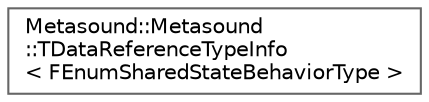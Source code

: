 digraph "Graphical Class Hierarchy"
{
 // INTERACTIVE_SVG=YES
 // LATEX_PDF_SIZE
  bgcolor="transparent";
  edge [fontname=Helvetica,fontsize=10,labelfontname=Helvetica,labelfontsize=10];
  node [fontname=Helvetica,fontsize=10,shape=box,height=0.2,width=0.4];
  rankdir="LR";
  Node0 [id="Node000000",label="Metasound::Metasound\l::TDataReferenceTypeInfo\l\< FEnumSharedStateBehaviorType \>",height=0.2,width=0.4,color="grey40", fillcolor="white", style="filled",URL="$da/dc5/structMetasound_1_1_1_1Metasound_1_1TDataReferenceTypeInfo_3_01FEnumSharedStateBehaviorType_01_4.html",tooltip=" "];
}

